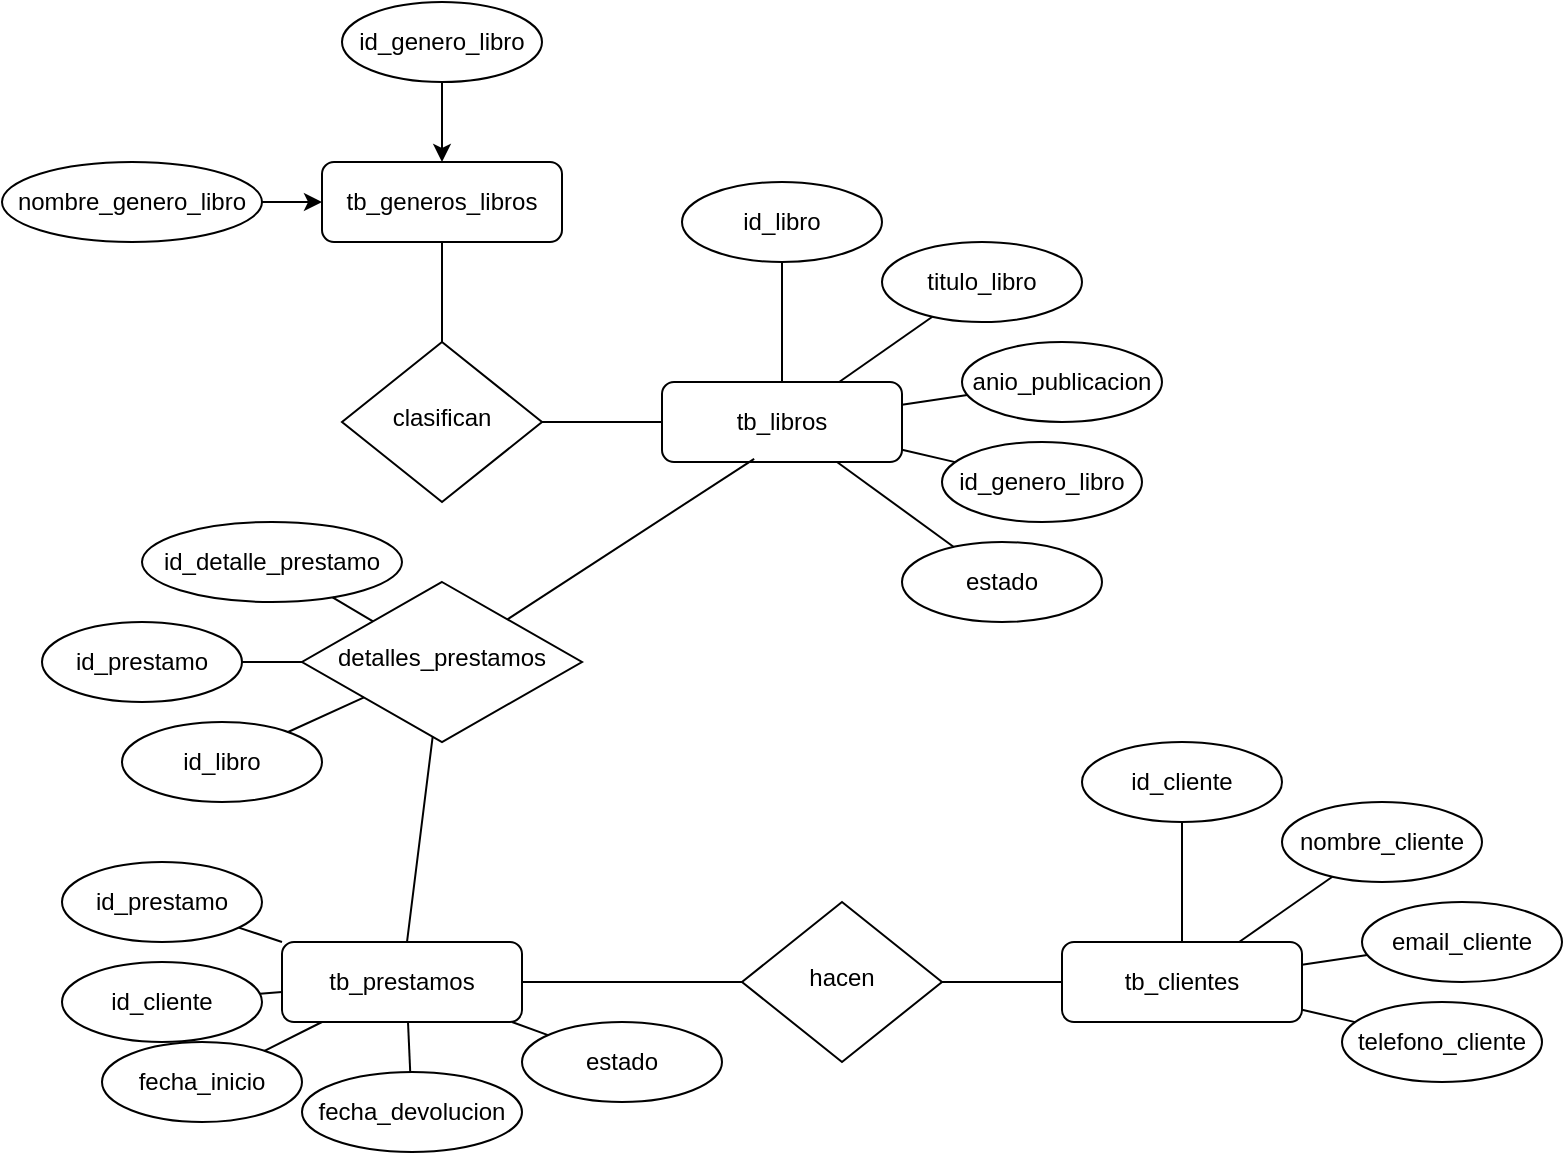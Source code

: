 <mxfile version="23.1.8" type="device">
  <diagram id="C5RBs43oDa-KdzZeNtuy" name="Page-1">
    <mxGraphModel dx="1187" dy="693" grid="1" gridSize="10" guides="1" tooltips="1" connect="1" arrows="1" fold="1" page="1" pageScale="1" pageWidth="827" pageHeight="1169" math="0" shadow="0">
      <root>
        <mxCell id="WIyWlLk6GJQsqaUBKTNV-0" />
        <mxCell id="WIyWlLk6GJQsqaUBKTNV-1" parent="WIyWlLk6GJQsqaUBKTNV-0" />
        <mxCell id="WIyWlLk6GJQsqaUBKTNV-3" value="tb_generos_libros" style="rounded=1;whiteSpace=wrap;html=1;fontSize=12;glass=0;strokeWidth=1;shadow=0;" parent="WIyWlLk6GJQsqaUBKTNV-1" vertex="1">
          <mxGeometry x="160" y="80" width="120" height="40" as="geometry" />
        </mxCell>
        <mxCell id="WIyWlLk6GJQsqaUBKTNV-6" value="clasifican" style="rhombus;whiteSpace=wrap;html=1;shadow=0;fontFamily=Helvetica;fontSize=12;align=center;strokeWidth=1;spacing=6;spacingTop=-4;" parent="WIyWlLk6GJQsqaUBKTNV-1" vertex="1">
          <mxGeometry x="170" y="170" width="100" height="80" as="geometry" />
        </mxCell>
        <mxCell id="BrXqOPD4uSVNELwetclq-7" style="edgeStyle=orthogonalEdgeStyle;rounded=0;orthogonalLoop=1;jettySize=auto;html=1;exitX=0.5;exitY=1;exitDx=0;exitDy=0;" edge="1" parent="WIyWlLk6GJQsqaUBKTNV-1" source="BrXqOPD4uSVNELwetclq-0" target="WIyWlLk6GJQsqaUBKTNV-3">
          <mxGeometry relative="1" as="geometry" />
        </mxCell>
        <mxCell id="BrXqOPD4uSVNELwetclq-0" value="id_genero_libro" style="ellipse;whiteSpace=wrap;html=1;rounded=1;glass=0;strokeWidth=1;shadow=0;" vertex="1" parent="WIyWlLk6GJQsqaUBKTNV-1">
          <mxGeometry x="170" width="100" height="40" as="geometry" />
        </mxCell>
        <mxCell id="BrXqOPD4uSVNELwetclq-4" value="nombre_genero_libro" style="ellipse;whiteSpace=wrap;html=1;rounded=1;glass=0;strokeWidth=1;shadow=0;" vertex="1" parent="WIyWlLk6GJQsqaUBKTNV-1">
          <mxGeometry y="80" width="130" height="40" as="geometry" />
        </mxCell>
        <mxCell id="BrXqOPD4uSVNELwetclq-5" style="edgeStyle=orthogonalEdgeStyle;rounded=0;orthogonalLoop=1;jettySize=auto;html=1;" edge="1" parent="WIyWlLk6GJQsqaUBKTNV-1" source="BrXqOPD4uSVNELwetclq-4" target="WIyWlLk6GJQsqaUBKTNV-3">
          <mxGeometry relative="1" as="geometry" />
        </mxCell>
        <mxCell id="BrXqOPD4uSVNELwetclq-8" value="" style="endArrow=none;html=1;rounded=0;" edge="1" parent="WIyWlLk6GJQsqaUBKTNV-1" source="WIyWlLk6GJQsqaUBKTNV-6" target="WIyWlLk6GJQsqaUBKTNV-3">
          <mxGeometry width="50" height="50" relative="1" as="geometry">
            <mxPoint x="330" y="190" as="sourcePoint" />
            <mxPoint x="380" y="140" as="targetPoint" />
          </mxGeometry>
        </mxCell>
        <mxCell id="BrXqOPD4uSVNELwetclq-9" value="tb_libros" style="rounded=1;whiteSpace=wrap;html=1;fontSize=12;glass=0;strokeWidth=1;shadow=0;" vertex="1" parent="WIyWlLk6GJQsqaUBKTNV-1">
          <mxGeometry x="330" y="190" width="120" height="40" as="geometry" />
        </mxCell>
        <mxCell id="BrXqOPD4uSVNELwetclq-10" value="" style="endArrow=none;html=1;rounded=0;" edge="1" parent="WIyWlLk6GJQsqaUBKTNV-1" source="BrXqOPD4uSVNELwetclq-9" target="WIyWlLk6GJQsqaUBKTNV-6">
          <mxGeometry width="50" height="50" relative="1" as="geometry">
            <mxPoint x="120" y="340" as="sourcePoint" />
            <mxPoint x="170" y="290" as="targetPoint" />
          </mxGeometry>
        </mxCell>
        <mxCell id="BrXqOPD4uSVNELwetclq-11" value="id_libro" style="ellipse;whiteSpace=wrap;html=1;rounded=1;glass=0;strokeWidth=1;shadow=0;" vertex="1" parent="WIyWlLk6GJQsqaUBKTNV-1">
          <mxGeometry x="340" y="90" width="100" height="40" as="geometry" />
        </mxCell>
        <mxCell id="BrXqOPD4uSVNELwetclq-12" value="" style="endArrow=none;html=1;rounded=0;" edge="1" parent="WIyWlLk6GJQsqaUBKTNV-1" source="BrXqOPD4uSVNELwetclq-9" target="BrXqOPD4uSVNELwetclq-11">
          <mxGeometry width="50" height="50" relative="1" as="geometry">
            <mxPoint x="150" y="360" as="sourcePoint" />
            <mxPoint x="200" y="310" as="targetPoint" />
          </mxGeometry>
        </mxCell>
        <mxCell id="BrXqOPD4uSVNELwetclq-13" value="titulo_libro" style="ellipse;whiteSpace=wrap;html=1;rounded=1;glass=0;strokeWidth=1;shadow=0;" vertex="1" parent="WIyWlLk6GJQsqaUBKTNV-1">
          <mxGeometry x="440" y="120" width="100" height="40" as="geometry" />
        </mxCell>
        <mxCell id="BrXqOPD4uSVNELwetclq-14" value="" style="endArrow=none;html=1;rounded=0;" edge="1" parent="WIyWlLk6GJQsqaUBKTNV-1" source="BrXqOPD4uSVNELwetclq-9" target="BrXqOPD4uSVNELwetclq-13">
          <mxGeometry width="50" height="50" relative="1" as="geometry">
            <mxPoint x="280" y="380" as="sourcePoint" />
            <mxPoint x="330" y="330" as="targetPoint" />
          </mxGeometry>
        </mxCell>
        <mxCell id="BrXqOPD4uSVNELwetclq-15" value="anio_publicacion" style="ellipse;whiteSpace=wrap;html=1;rounded=1;glass=0;strokeWidth=1;shadow=0;" vertex="1" parent="WIyWlLk6GJQsqaUBKTNV-1">
          <mxGeometry x="480" y="170" width="100" height="40" as="geometry" />
        </mxCell>
        <mxCell id="BrXqOPD4uSVNELwetclq-16" value="" style="endArrow=none;html=1;rounded=0;" edge="1" parent="WIyWlLk6GJQsqaUBKTNV-1" source="BrXqOPD4uSVNELwetclq-15" target="BrXqOPD4uSVNELwetclq-9">
          <mxGeometry width="50" height="50" relative="1" as="geometry">
            <mxPoint x="210" y="360" as="sourcePoint" />
            <mxPoint x="260" y="310" as="targetPoint" />
          </mxGeometry>
        </mxCell>
        <mxCell id="BrXqOPD4uSVNELwetclq-17" value="id_genero_libro" style="ellipse;whiteSpace=wrap;html=1;rounded=1;glass=0;strokeWidth=1;shadow=0;" vertex="1" parent="WIyWlLk6GJQsqaUBKTNV-1">
          <mxGeometry x="470" y="220" width="100" height="40" as="geometry" />
        </mxCell>
        <mxCell id="BrXqOPD4uSVNELwetclq-18" value="" style="endArrow=none;html=1;rounded=0;" edge="1" parent="WIyWlLk6GJQsqaUBKTNV-1" source="BrXqOPD4uSVNELwetclq-17" target="BrXqOPD4uSVNELwetclq-9">
          <mxGeometry width="50" height="50" relative="1" as="geometry">
            <mxPoint x="100" y="340" as="sourcePoint" />
            <mxPoint x="150" y="290" as="targetPoint" />
          </mxGeometry>
        </mxCell>
        <mxCell id="BrXqOPD4uSVNELwetclq-19" value="estado" style="ellipse;whiteSpace=wrap;html=1;rounded=1;glass=0;strokeWidth=1;shadow=0;" vertex="1" parent="WIyWlLk6GJQsqaUBKTNV-1">
          <mxGeometry x="450" y="270" width="100" height="40" as="geometry" />
        </mxCell>
        <mxCell id="BrXqOPD4uSVNELwetclq-20" value="" style="endArrow=none;html=1;rounded=0;" edge="1" parent="WIyWlLk6GJQsqaUBKTNV-1" source="BrXqOPD4uSVNELwetclq-19" target="BrXqOPD4uSVNELwetclq-9">
          <mxGeometry width="50" height="50" relative="1" as="geometry">
            <mxPoint x="40" y="410" as="sourcePoint" />
            <mxPoint x="90" y="360" as="targetPoint" />
          </mxGeometry>
        </mxCell>
        <mxCell id="BrXqOPD4uSVNELwetclq-22" value="tb_clientes" style="rounded=1;whiteSpace=wrap;html=1;fontSize=12;glass=0;strokeWidth=1;shadow=0;" vertex="1" parent="WIyWlLk6GJQsqaUBKTNV-1">
          <mxGeometry x="530" y="470" width="120" height="40" as="geometry" />
        </mxCell>
        <mxCell id="BrXqOPD4uSVNELwetclq-23" value="id_cliente" style="ellipse;whiteSpace=wrap;html=1;rounded=1;glass=0;strokeWidth=1;shadow=0;" vertex="1" parent="WIyWlLk6GJQsqaUBKTNV-1">
          <mxGeometry x="540" y="370" width="100" height="40" as="geometry" />
        </mxCell>
        <mxCell id="BrXqOPD4uSVNELwetclq-24" value="" style="endArrow=none;html=1;rounded=0;" edge="1" parent="WIyWlLk6GJQsqaUBKTNV-1" source="BrXqOPD4uSVNELwetclq-22" target="BrXqOPD4uSVNELwetclq-23">
          <mxGeometry width="50" height="50" relative="1" as="geometry">
            <mxPoint x="350" y="640" as="sourcePoint" />
            <mxPoint x="400" y="590" as="targetPoint" />
          </mxGeometry>
        </mxCell>
        <mxCell id="BrXqOPD4uSVNELwetclq-25" value="nombre_cliente" style="ellipse;whiteSpace=wrap;html=1;rounded=1;glass=0;strokeWidth=1;shadow=0;" vertex="1" parent="WIyWlLk6GJQsqaUBKTNV-1">
          <mxGeometry x="640" y="400" width="100" height="40" as="geometry" />
        </mxCell>
        <mxCell id="BrXqOPD4uSVNELwetclq-26" value="" style="endArrow=none;html=1;rounded=0;" edge="1" parent="WIyWlLk6GJQsqaUBKTNV-1" source="BrXqOPD4uSVNELwetclq-22" target="BrXqOPD4uSVNELwetclq-25">
          <mxGeometry width="50" height="50" relative="1" as="geometry">
            <mxPoint x="480" y="660" as="sourcePoint" />
            <mxPoint x="530" y="610" as="targetPoint" />
          </mxGeometry>
        </mxCell>
        <mxCell id="BrXqOPD4uSVNELwetclq-27" value="email_cliente" style="ellipse;whiteSpace=wrap;html=1;rounded=1;glass=0;strokeWidth=1;shadow=0;" vertex="1" parent="WIyWlLk6GJQsqaUBKTNV-1">
          <mxGeometry x="680" y="450" width="100" height="40" as="geometry" />
        </mxCell>
        <mxCell id="BrXqOPD4uSVNELwetclq-28" value="" style="endArrow=none;html=1;rounded=0;" edge="1" parent="WIyWlLk6GJQsqaUBKTNV-1" source="BrXqOPD4uSVNELwetclq-27" target="BrXqOPD4uSVNELwetclq-22">
          <mxGeometry width="50" height="50" relative="1" as="geometry">
            <mxPoint x="410" y="640" as="sourcePoint" />
            <mxPoint x="460" y="590" as="targetPoint" />
          </mxGeometry>
        </mxCell>
        <mxCell id="BrXqOPD4uSVNELwetclq-29" value="telefono_cliente" style="ellipse;whiteSpace=wrap;html=1;rounded=1;glass=0;strokeWidth=1;shadow=0;" vertex="1" parent="WIyWlLk6GJQsqaUBKTNV-1">
          <mxGeometry x="670" y="500" width="100" height="40" as="geometry" />
        </mxCell>
        <mxCell id="BrXqOPD4uSVNELwetclq-30" value="" style="endArrow=none;html=1;rounded=0;" edge="1" parent="WIyWlLk6GJQsqaUBKTNV-1" source="BrXqOPD4uSVNELwetclq-29" target="BrXqOPD4uSVNELwetclq-22">
          <mxGeometry width="50" height="50" relative="1" as="geometry">
            <mxPoint x="300" y="620" as="sourcePoint" />
            <mxPoint x="350" y="570" as="targetPoint" />
          </mxGeometry>
        </mxCell>
        <mxCell id="BrXqOPD4uSVNELwetclq-55" value="hacen" style="rhombus;whiteSpace=wrap;html=1;shadow=0;fontFamily=Helvetica;fontSize=12;align=center;strokeWidth=1;spacing=6;spacingTop=-4;" vertex="1" parent="WIyWlLk6GJQsqaUBKTNV-1">
          <mxGeometry x="370" y="450" width="100" height="80" as="geometry" />
        </mxCell>
        <mxCell id="BrXqOPD4uSVNELwetclq-56" value="" style="endArrow=none;html=1;rounded=0;" edge="1" parent="WIyWlLk6GJQsqaUBKTNV-1" source="BrXqOPD4uSVNELwetclq-22" target="BrXqOPD4uSVNELwetclq-55">
          <mxGeometry width="50" height="50" relative="1" as="geometry">
            <mxPoint x="-20" y="550" as="sourcePoint" />
            <mxPoint x="30" y="500" as="targetPoint" />
          </mxGeometry>
        </mxCell>
        <mxCell id="BrXqOPD4uSVNELwetclq-67" value="tb_prestamos" style="rounded=1;whiteSpace=wrap;html=1;fontSize=12;glass=0;strokeWidth=1;shadow=0;" vertex="1" parent="WIyWlLk6GJQsqaUBKTNV-1">
          <mxGeometry x="140" y="470" width="120" height="40" as="geometry" />
        </mxCell>
        <mxCell id="BrXqOPD4uSVNELwetclq-68" value="estado" style="ellipse;whiteSpace=wrap;html=1;rounded=1;glass=0;strokeWidth=1;shadow=0;" vertex="1" parent="WIyWlLk6GJQsqaUBKTNV-1">
          <mxGeometry x="260" y="510" width="100" height="40" as="geometry" />
        </mxCell>
        <mxCell id="BrXqOPD4uSVNELwetclq-69" value="" style="endArrow=none;html=1;rounded=0;" edge="1" source="BrXqOPD4uSVNELwetclq-67" target="BrXqOPD4uSVNELwetclq-68" parent="WIyWlLk6GJQsqaUBKTNV-1">
          <mxGeometry width="50" height="50" relative="1" as="geometry">
            <mxPoint x="-40" y="640" as="sourcePoint" />
            <mxPoint x="10" y="590" as="targetPoint" />
          </mxGeometry>
        </mxCell>
        <mxCell id="BrXqOPD4uSVNELwetclq-70" value="id_prestamo" style="ellipse;whiteSpace=wrap;html=1;rounded=1;glass=0;strokeWidth=1;shadow=0;" vertex="1" parent="WIyWlLk6GJQsqaUBKTNV-1">
          <mxGeometry x="30" y="430" width="100" height="40" as="geometry" />
        </mxCell>
        <mxCell id="BrXqOPD4uSVNELwetclq-71" value="" style="endArrow=none;html=1;rounded=0;" edge="1" source="BrXqOPD4uSVNELwetclq-67" target="BrXqOPD4uSVNELwetclq-70" parent="WIyWlLk6GJQsqaUBKTNV-1">
          <mxGeometry width="50" height="50" relative="1" as="geometry">
            <mxPoint x="90" y="660" as="sourcePoint" />
            <mxPoint x="140" y="610" as="targetPoint" />
          </mxGeometry>
        </mxCell>
        <mxCell id="BrXqOPD4uSVNELwetclq-72" value="id_cliente" style="ellipse;whiteSpace=wrap;html=1;rounded=1;glass=0;strokeWidth=1;shadow=0;" vertex="1" parent="WIyWlLk6GJQsqaUBKTNV-1">
          <mxGeometry x="30" y="480" width="100" height="40" as="geometry" />
        </mxCell>
        <mxCell id="BrXqOPD4uSVNELwetclq-73" value="" style="endArrow=none;html=1;rounded=0;" edge="1" source="BrXqOPD4uSVNELwetclq-72" target="BrXqOPD4uSVNELwetclq-67" parent="WIyWlLk6GJQsqaUBKTNV-1">
          <mxGeometry width="50" height="50" relative="1" as="geometry">
            <mxPoint x="-270" y="650" as="sourcePoint" />
            <mxPoint x="-30" y="491.429" as="targetPoint" />
          </mxGeometry>
        </mxCell>
        <mxCell id="BrXqOPD4uSVNELwetclq-74" value="fecha_inicio" style="ellipse;whiteSpace=wrap;html=1;rounded=1;glass=0;strokeWidth=1;shadow=0;" vertex="1" parent="WIyWlLk6GJQsqaUBKTNV-1">
          <mxGeometry x="50" y="520" width="100" height="40" as="geometry" />
        </mxCell>
        <mxCell id="BrXqOPD4uSVNELwetclq-75" value="" style="endArrow=none;html=1;rounded=0;" edge="1" source="BrXqOPD4uSVNELwetclq-74" target="BrXqOPD4uSVNELwetclq-67" parent="WIyWlLk6GJQsqaUBKTNV-1">
          <mxGeometry width="50" height="50" relative="1" as="geometry">
            <mxPoint x="-380" y="630" as="sourcePoint" />
            <mxPoint x="-30" y="513.846" as="targetPoint" />
          </mxGeometry>
        </mxCell>
        <mxCell id="BrXqOPD4uSVNELwetclq-76" value="fecha_devolucion" style="ellipse;whiteSpace=wrap;html=1;rounded=1;glass=0;strokeWidth=1;shadow=0;" vertex="1" parent="WIyWlLk6GJQsqaUBKTNV-1">
          <mxGeometry x="150" y="535" width="110" height="40" as="geometry" />
        </mxCell>
        <mxCell id="BrXqOPD4uSVNELwetclq-77" value="" style="endArrow=none;html=1;rounded=0;" edge="1" source="BrXqOPD4uSVNELwetclq-76" parent="WIyWlLk6GJQsqaUBKTNV-1">
          <mxGeometry width="50" height="50" relative="1" as="geometry">
            <mxPoint x="-150" y="690" as="sourcePoint" />
            <mxPoint x="203" y="510" as="targetPoint" />
          </mxGeometry>
        </mxCell>
        <mxCell id="BrXqOPD4uSVNELwetclq-79" value="" style="endArrow=none;html=1;rounded=0;" edge="1" parent="WIyWlLk6GJQsqaUBKTNV-1" source="BrXqOPD4uSVNELwetclq-55" target="BrXqOPD4uSVNELwetclq-67">
          <mxGeometry width="50" height="50" relative="1" as="geometry">
            <mxPoint x="230" y="690" as="sourcePoint" />
            <mxPoint x="280" y="640" as="targetPoint" />
          </mxGeometry>
        </mxCell>
        <mxCell id="BrXqOPD4uSVNELwetclq-80" value="detalles_prestamos" style="rhombus;whiteSpace=wrap;html=1;shadow=0;fontFamily=Helvetica;fontSize=12;align=center;strokeWidth=1;spacing=6;spacingTop=-4;" vertex="1" parent="WIyWlLk6GJQsqaUBKTNV-1">
          <mxGeometry x="150" y="290" width="140" height="80" as="geometry" />
        </mxCell>
        <mxCell id="BrXqOPD4uSVNELwetclq-81" value="" style="endArrow=none;html=1;rounded=0;" edge="1" parent="WIyWlLk6GJQsqaUBKTNV-1" source="BrXqOPD4uSVNELwetclq-67" target="BrXqOPD4uSVNELwetclq-80">
          <mxGeometry width="50" height="50" relative="1" as="geometry">
            <mxPoint x="30" y="380" as="sourcePoint" />
            <mxPoint x="80" y="330" as="targetPoint" />
          </mxGeometry>
        </mxCell>
        <mxCell id="BrXqOPD4uSVNELwetclq-83" value="" style="endArrow=none;html=1;rounded=0;exitX=0.384;exitY=0.96;exitDx=0;exitDy=0;exitPerimeter=0;" edge="1" parent="WIyWlLk6GJQsqaUBKTNV-1" source="BrXqOPD4uSVNELwetclq-9" target="BrXqOPD4uSVNELwetclq-80">
          <mxGeometry width="50" height="50" relative="1" as="geometry">
            <mxPoint x="232" y="490" as="sourcePoint" />
            <mxPoint x="294" y="387" as="targetPoint" />
          </mxGeometry>
        </mxCell>
        <mxCell id="BrXqOPD4uSVNELwetclq-84" value="id_prestamo" style="ellipse;whiteSpace=wrap;html=1;rounded=1;glass=0;strokeWidth=1;shadow=0;" vertex="1" parent="WIyWlLk6GJQsqaUBKTNV-1">
          <mxGeometry x="20" y="310" width="100" height="40" as="geometry" />
        </mxCell>
        <mxCell id="BrXqOPD4uSVNELwetclq-85" value="id_libro" style="ellipse;whiteSpace=wrap;html=1;rounded=1;glass=0;strokeWidth=1;shadow=0;" vertex="1" parent="WIyWlLk6GJQsqaUBKTNV-1">
          <mxGeometry x="60" y="360" width="100" height="40" as="geometry" />
        </mxCell>
        <mxCell id="BrXqOPD4uSVNELwetclq-86" value="id_detalle_prestamo" style="ellipse;whiteSpace=wrap;html=1;rounded=1;glass=0;strokeWidth=1;shadow=0;" vertex="1" parent="WIyWlLk6GJQsqaUBKTNV-1">
          <mxGeometry x="70" y="260" width="130" height="40" as="geometry" />
        </mxCell>
        <mxCell id="BrXqOPD4uSVNELwetclq-87" value="" style="endArrow=none;html=1;rounded=0;" edge="1" parent="WIyWlLk6GJQsqaUBKTNV-1" source="BrXqOPD4uSVNELwetclq-86" target="BrXqOPD4uSVNELwetclq-80">
          <mxGeometry width="50" height="50" relative="1" as="geometry">
            <mxPoint x="10" y="270" as="sourcePoint" />
            <mxPoint x="60" y="220" as="targetPoint" />
          </mxGeometry>
        </mxCell>
        <mxCell id="BrXqOPD4uSVNELwetclq-88" value="" style="endArrow=none;html=1;rounded=0;" edge="1" parent="WIyWlLk6GJQsqaUBKTNV-1" source="BrXqOPD4uSVNELwetclq-84" target="BrXqOPD4uSVNELwetclq-80">
          <mxGeometry width="50" height="50" relative="1" as="geometry">
            <mxPoint y="270" as="sourcePoint" />
            <mxPoint x="50" y="220" as="targetPoint" />
          </mxGeometry>
        </mxCell>
        <mxCell id="BrXqOPD4uSVNELwetclq-89" value="" style="endArrow=none;html=1;rounded=0;" edge="1" parent="WIyWlLk6GJQsqaUBKTNV-1" source="BrXqOPD4uSVNELwetclq-80" target="BrXqOPD4uSVNELwetclq-85">
          <mxGeometry width="50" height="50" relative="1" as="geometry">
            <mxPoint x="40" y="450" as="sourcePoint" />
            <mxPoint x="90" y="400" as="targetPoint" />
          </mxGeometry>
        </mxCell>
      </root>
    </mxGraphModel>
  </diagram>
</mxfile>
